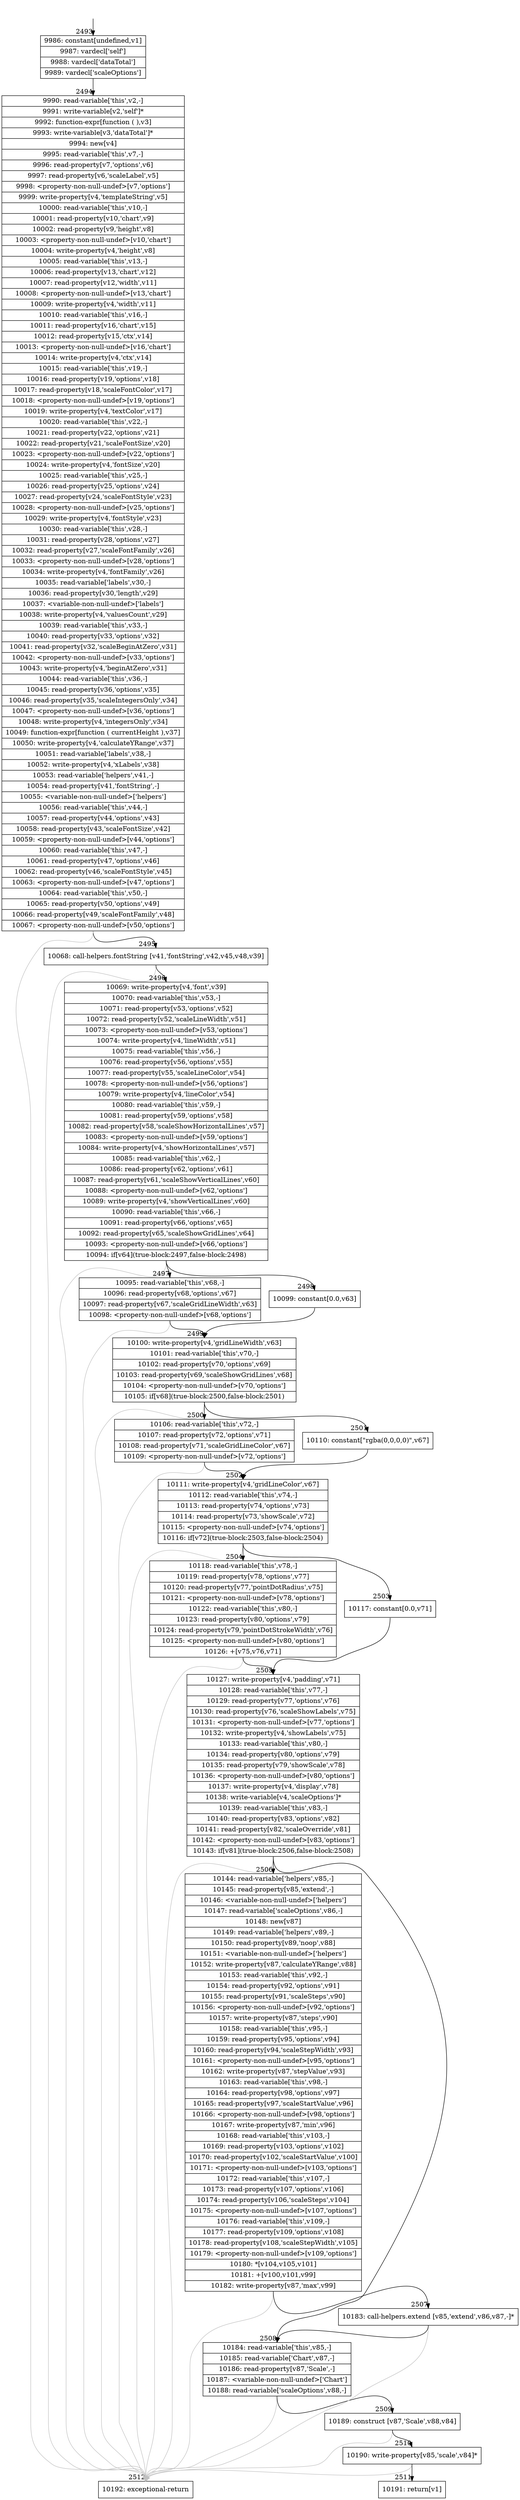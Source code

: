 digraph {
rankdir="TD"
BB_entry233[shape=none,label=""];
BB_entry233 -> BB2493 [tailport=s, headport=n, headlabel="    2493"]
BB2493 [shape=record label="{9986: constant[undefined,v1]|9987: vardecl['self']|9988: vardecl['dataTotal']|9989: vardecl['scaleOptions']}" ] 
BB2493 -> BB2494 [tailport=s, headport=n, headlabel="      2494"]
BB2494 [shape=record label="{9990: read-variable['this',v2,-]|9991: write-variable[v2,'self']*|9992: function-expr[function ( ),v3]|9993: write-variable[v3,'dataTotal']*|9994: new[v4]|9995: read-variable['this',v7,-]|9996: read-property[v7,'options',v6]|9997: read-property[v6,'scaleLabel',v5]|9998: \<property-non-null-undef\>[v7,'options']|9999: write-property[v4,'templateString',v5]|10000: read-variable['this',v10,-]|10001: read-property[v10,'chart',v9]|10002: read-property[v9,'height',v8]|10003: \<property-non-null-undef\>[v10,'chart']|10004: write-property[v4,'height',v8]|10005: read-variable['this',v13,-]|10006: read-property[v13,'chart',v12]|10007: read-property[v12,'width',v11]|10008: \<property-non-null-undef\>[v13,'chart']|10009: write-property[v4,'width',v11]|10010: read-variable['this',v16,-]|10011: read-property[v16,'chart',v15]|10012: read-property[v15,'ctx',v14]|10013: \<property-non-null-undef\>[v16,'chart']|10014: write-property[v4,'ctx',v14]|10015: read-variable['this',v19,-]|10016: read-property[v19,'options',v18]|10017: read-property[v18,'scaleFontColor',v17]|10018: \<property-non-null-undef\>[v19,'options']|10019: write-property[v4,'textColor',v17]|10020: read-variable['this',v22,-]|10021: read-property[v22,'options',v21]|10022: read-property[v21,'scaleFontSize',v20]|10023: \<property-non-null-undef\>[v22,'options']|10024: write-property[v4,'fontSize',v20]|10025: read-variable['this',v25,-]|10026: read-property[v25,'options',v24]|10027: read-property[v24,'scaleFontStyle',v23]|10028: \<property-non-null-undef\>[v25,'options']|10029: write-property[v4,'fontStyle',v23]|10030: read-variable['this',v28,-]|10031: read-property[v28,'options',v27]|10032: read-property[v27,'scaleFontFamily',v26]|10033: \<property-non-null-undef\>[v28,'options']|10034: write-property[v4,'fontFamily',v26]|10035: read-variable['labels',v30,-]|10036: read-property[v30,'length',v29]|10037: \<variable-non-null-undef\>['labels']|10038: write-property[v4,'valuesCount',v29]|10039: read-variable['this',v33,-]|10040: read-property[v33,'options',v32]|10041: read-property[v32,'scaleBeginAtZero',v31]|10042: \<property-non-null-undef\>[v33,'options']|10043: write-property[v4,'beginAtZero',v31]|10044: read-variable['this',v36,-]|10045: read-property[v36,'options',v35]|10046: read-property[v35,'scaleIntegersOnly',v34]|10047: \<property-non-null-undef\>[v36,'options']|10048: write-property[v4,'integersOnly',v34]|10049: function-expr[function ( currentHeight ),v37]|10050: write-property[v4,'calculateYRange',v37]|10051: read-variable['labels',v38,-]|10052: write-property[v4,'xLabels',v38]|10053: read-variable['helpers',v41,-]|10054: read-property[v41,'fontString',-]|10055: \<variable-non-null-undef\>['helpers']|10056: read-variable['this',v44,-]|10057: read-property[v44,'options',v43]|10058: read-property[v43,'scaleFontSize',v42]|10059: \<property-non-null-undef\>[v44,'options']|10060: read-variable['this',v47,-]|10061: read-property[v47,'options',v46]|10062: read-property[v46,'scaleFontStyle',v45]|10063: \<property-non-null-undef\>[v47,'options']|10064: read-variable['this',v50,-]|10065: read-property[v50,'options',v49]|10066: read-property[v49,'scaleFontFamily',v48]|10067: \<property-non-null-undef\>[v50,'options']}" ] 
BB2494 -> BB2495 [tailport=s, headport=n, headlabel="      2495"]
BB2494 -> BB2512 [tailport=s, headport=n, color=gray, headlabel="      2512"]
BB2495 [shape=record label="{10068: call-helpers.fontString [v41,'fontString',v42,v45,v48,v39]}" ] 
BB2495 -> BB2496 [tailport=s, headport=n, headlabel="      2496"]
BB2495 -> BB2512 [tailport=s, headport=n, color=gray]
BB2496 [shape=record label="{10069: write-property[v4,'font',v39]|10070: read-variable['this',v53,-]|10071: read-property[v53,'options',v52]|10072: read-property[v52,'scaleLineWidth',v51]|10073: \<property-non-null-undef\>[v53,'options']|10074: write-property[v4,'lineWidth',v51]|10075: read-variable['this',v56,-]|10076: read-property[v56,'options',v55]|10077: read-property[v55,'scaleLineColor',v54]|10078: \<property-non-null-undef\>[v56,'options']|10079: write-property[v4,'lineColor',v54]|10080: read-variable['this',v59,-]|10081: read-property[v59,'options',v58]|10082: read-property[v58,'scaleShowHorizontalLines',v57]|10083: \<property-non-null-undef\>[v59,'options']|10084: write-property[v4,'showHorizontalLines',v57]|10085: read-variable['this',v62,-]|10086: read-property[v62,'options',v61]|10087: read-property[v61,'scaleShowVerticalLines',v60]|10088: \<property-non-null-undef\>[v62,'options']|10089: write-property[v4,'showVerticalLines',v60]|10090: read-variable['this',v66,-]|10091: read-property[v66,'options',v65]|10092: read-property[v65,'scaleShowGridLines',v64]|10093: \<property-non-null-undef\>[v66,'options']|10094: if[v64](true-block:2497,false-block:2498)}" ] 
BB2496 -> BB2497 [tailport=s, headport=n, headlabel="      2497"]
BB2496 -> BB2498 [tailport=s, headport=n, headlabel="      2498"]
BB2496 -> BB2512 [tailport=s, headport=n, color=gray]
BB2497 [shape=record label="{10095: read-variable['this',v68,-]|10096: read-property[v68,'options',v67]|10097: read-property[v67,'scaleGridLineWidth',v63]|10098: \<property-non-null-undef\>[v68,'options']}" ] 
BB2497 -> BB2499 [tailport=s, headport=n, headlabel="      2499"]
BB2497 -> BB2512 [tailport=s, headport=n, color=gray]
BB2498 [shape=record label="{10099: constant[0.0,v63]}" ] 
BB2498 -> BB2499 [tailport=s, headport=n]
BB2499 [shape=record label="{10100: write-property[v4,'gridLineWidth',v63]|10101: read-variable['this',v70,-]|10102: read-property[v70,'options',v69]|10103: read-property[v69,'scaleShowGridLines',v68]|10104: \<property-non-null-undef\>[v70,'options']|10105: if[v68](true-block:2500,false-block:2501)}" ] 
BB2499 -> BB2500 [tailport=s, headport=n, headlabel="      2500"]
BB2499 -> BB2501 [tailport=s, headport=n, headlabel="      2501"]
BB2499 -> BB2512 [tailport=s, headport=n, color=gray]
BB2500 [shape=record label="{10106: read-variable['this',v72,-]|10107: read-property[v72,'options',v71]|10108: read-property[v71,'scaleGridLineColor',v67]|10109: \<property-non-null-undef\>[v72,'options']}" ] 
BB2500 -> BB2502 [tailport=s, headport=n, headlabel="      2502"]
BB2500 -> BB2512 [tailport=s, headport=n, color=gray]
BB2501 [shape=record label="{10110: constant[\"rgba(0,0,0,0)\",v67]}" ] 
BB2501 -> BB2502 [tailport=s, headport=n]
BB2502 [shape=record label="{10111: write-property[v4,'gridLineColor',v67]|10112: read-variable['this',v74,-]|10113: read-property[v74,'options',v73]|10114: read-property[v73,'showScale',v72]|10115: \<property-non-null-undef\>[v74,'options']|10116: if[v72](true-block:2503,false-block:2504)}" ] 
BB2502 -> BB2503 [tailport=s, headport=n, headlabel="      2503"]
BB2502 -> BB2504 [tailport=s, headport=n, headlabel="      2504"]
BB2502 -> BB2512 [tailport=s, headport=n, color=gray]
BB2503 [shape=record label="{10117: constant[0.0,v71]}" ] 
BB2503 -> BB2505 [tailport=s, headport=n, headlabel="      2505"]
BB2504 [shape=record label="{10118: read-variable['this',v78,-]|10119: read-property[v78,'options',v77]|10120: read-property[v77,'pointDotRadius',v75]|10121: \<property-non-null-undef\>[v78,'options']|10122: read-variable['this',v80,-]|10123: read-property[v80,'options',v79]|10124: read-property[v79,'pointDotStrokeWidth',v76]|10125: \<property-non-null-undef\>[v80,'options']|10126: +[v75,v76,v71]}" ] 
BB2504 -> BB2505 [tailport=s, headport=n]
BB2504 -> BB2512 [tailport=s, headport=n, color=gray]
BB2505 [shape=record label="{10127: write-property[v4,'padding',v71]|10128: read-variable['this',v77,-]|10129: read-property[v77,'options',v76]|10130: read-property[v76,'scaleShowLabels',v75]|10131: \<property-non-null-undef\>[v77,'options']|10132: write-property[v4,'showLabels',v75]|10133: read-variable['this',v80,-]|10134: read-property[v80,'options',v79]|10135: read-property[v79,'showScale',v78]|10136: \<property-non-null-undef\>[v80,'options']|10137: write-property[v4,'display',v78]|10138: write-variable[v4,'scaleOptions']*|10139: read-variable['this',v83,-]|10140: read-property[v83,'options',v82]|10141: read-property[v82,'scaleOverride',v81]|10142: \<property-non-null-undef\>[v83,'options']|10143: if[v81](true-block:2506,false-block:2508)}" ] 
BB2505 -> BB2506 [tailport=s, headport=n, headlabel="      2506"]
BB2505 -> BB2508 [tailport=s, headport=n, headlabel="      2508"]
BB2505 -> BB2512 [tailport=s, headport=n, color=gray]
BB2506 [shape=record label="{10144: read-variable['helpers',v85,-]|10145: read-property[v85,'extend',-]|10146: \<variable-non-null-undef\>['helpers']|10147: read-variable['scaleOptions',v86,-]|10148: new[v87]|10149: read-variable['helpers',v89,-]|10150: read-property[v89,'noop',v88]|10151: \<variable-non-null-undef\>['helpers']|10152: write-property[v87,'calculateYRange',v88]|10153: read-variable['this',v92,-]|10154: read-property[v92,'options',v91]|10155: read-property[v91,'scaleSteps',v90]|10156: \<property-non-null-undef\>[v92,'options']|10157: write-property[v87,'steps',v90]|10158: read-variable['this',v95,-]|10159: read-property[v95,'options',v94]|10160: read-property[v94,'scaleStepWidth',v93]|10161: \<property-non-null-undef\>[v95,'options']|10162: write-property[v87,'stepValue',v93]|10163: read-variable['this',v98,-]|10164: read-property[v98,'options',v97]|10165: read-property[v97,'scaleStartValue',v96]|10166: \<property-non-null-undef\>[v98,'options']|10167: write-property[v87,'min',v96]|10168: read-variable['this',v103,-]|10169: read-property[v103,'options',v102]|10170: read-property[v102,'scaleStartValue',v100]|10171: \<property-non-null-undef\>[v103,'options']|10172: read-variable['this',v107,-]|10173: read-property[v107,'options',v106]|10174: read-property[v106,'scaleSteps',v104]|10175: \<property-non-null-undef\>[v107,'options']|10176: read-variable['this',v109,-]|10177: read-property[v109,'options',v108]|10178: read-property[v108,'scaleStepWidth',v105]|10179: \<property-non-null-undef\>[v109,'options']|10180: *[v104,v105,v101]|10181: +[v100,v101,v99]|10182: write-property[v87,'max',v99]}" ] 
BB2506 -> BB2507 [tailport=s, headport=n, headlabel="      2507"]
BB2506 -> BB2512 [tailport=s, headport=n, color=gray]
BB2507 [shape=record label="{10183: call-helpers.extend [v85,'extend',v86,v87,-]*}" ] 
BB2507 -> BB2508 [tailport=s, headport=n]
BB2507 -> BB2512 [tailport=s, headport=n, color=gray]
BB2508 [shape=record label="{10184: read-variable['this',v85,-]|10185: read-variable['Chart',v87,-]|10186: read-property[v87,'Scale',-]|10187: \<variable-non-null-undef\>['Chart']|10188: read-variable['scaleOptions',v88,-]}" ] 
BB2508 -> BB2509 [tailport=s, headport=n, headlabel="      2509"]
BB2508 -> BB2512 [tailport=s, headport=n, color=gray]
BB2509 [shape=record label="{10189: construct [v87,'Scale',v88,v84]}" ] 
BB2509 -> BB2510 [tailport=s, headport=n, headlabel="      2510"]
BB2509 -> BB2512 [tailport=s, headport=n, color=gray]
BB2510 [shape=record label="{10190: write-property[v85,'scale',v84]*}" ] 
BB2510 -> BB2511 [tailport=s, headport=n, headlabel="      2511"]
BB2510 -> BB2512 [tailport=s, headport=n, color=gray]
BB2511 [shape=record label="{10191: return[v1]}" ] 
BB2512 [shape=record label="{10192: exceptional-return}" ] 
//#$~ 2728
}
